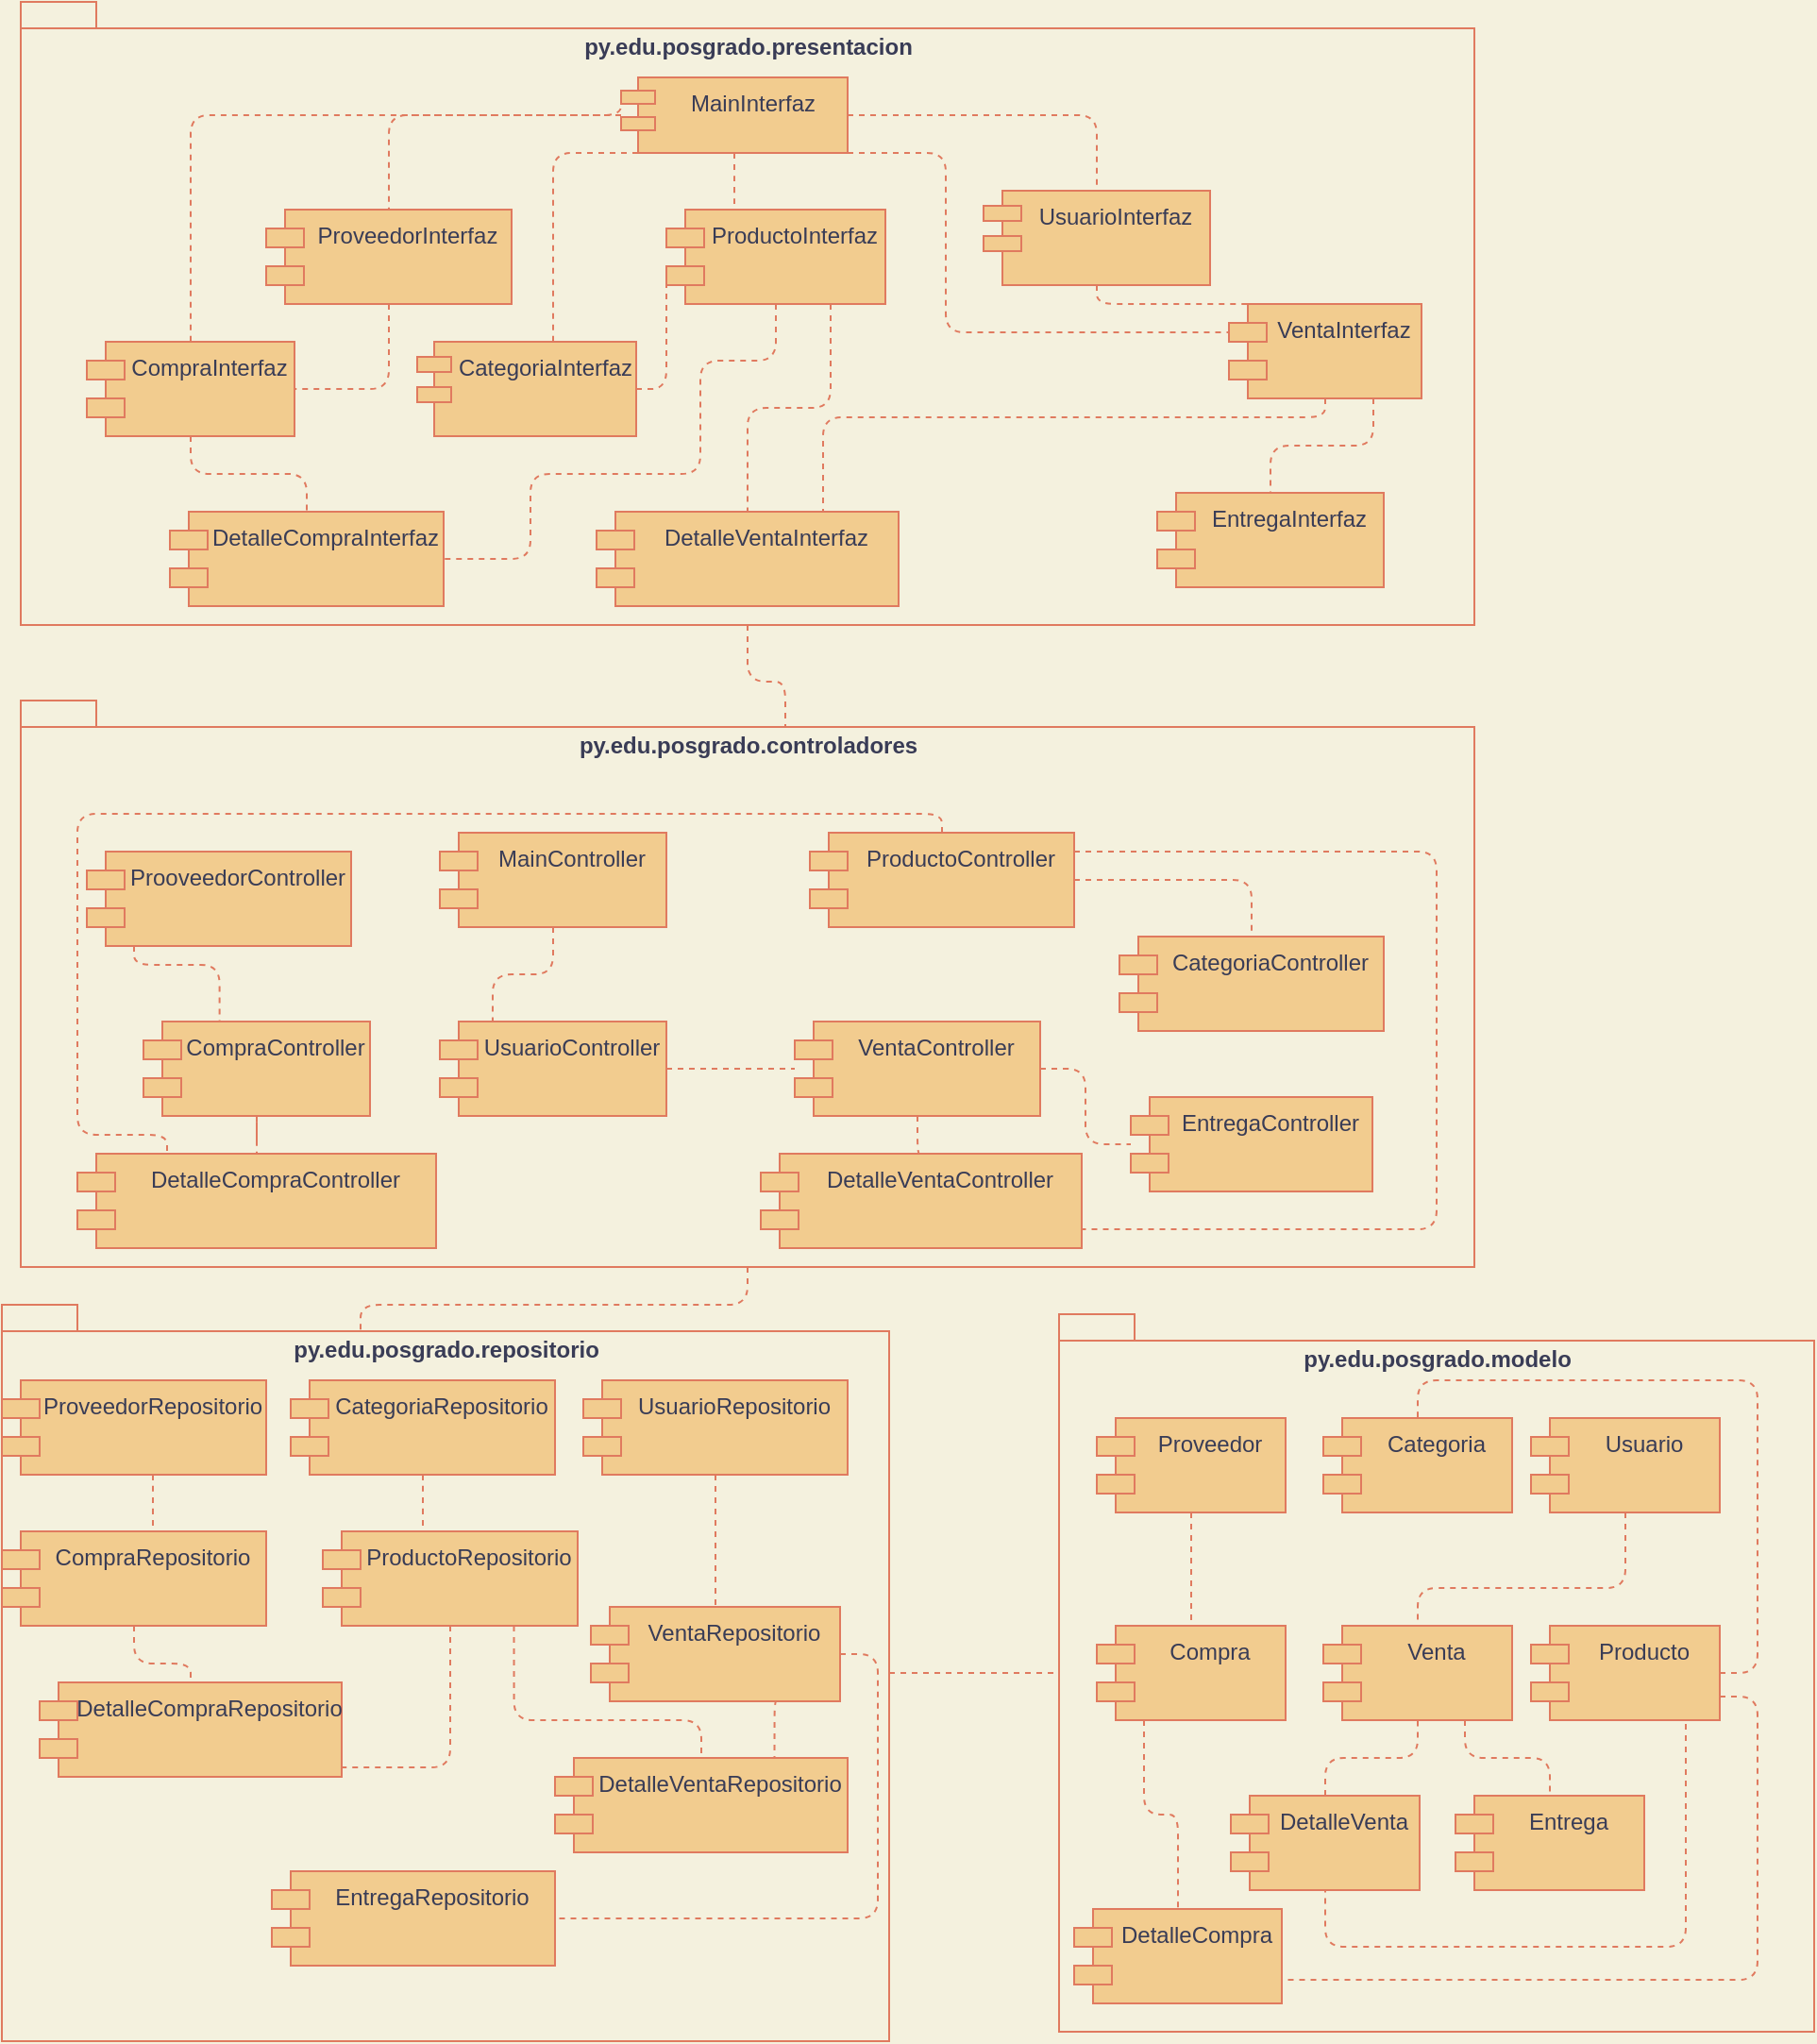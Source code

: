 <mxfile version="13.6.5">
    <diagram id="UmQT_IZwJmdbx8MwV7YX" name="Page-1">
        <mxGraphModel dx="1647" dy="2806" grid="1" gridSize="10" guides="1" tooltips="1" connect="1" arrows="1" fold="1" page="1" pageScale="1" pageWidth="827" pageHeight="1169" background="#F4F1DE" math="0" shadow="0">
            <root>
                <mxCell id="0"/>
                <mxCell id="1" parent="0"/>
                <mxCell id="45" value="" style="edgeStyle=orthogonalEdgeStyle;curved=0;rounded=1;sketch=0;orthogonalLoop=1;jettySize=auto;html=1;dashed=1;endArrow=none;endFill=0;entryX=0;entryY=0;entryDx=405;entryDy=14;entryPerimeter=0;strokeColor=#E07A5F;fontColor=#393C56;labelBackgroundColor=#F4F1DE;" parent="1" source="3" target="25" edge="1">
                    <mxGeometry relative="1" as="geometry">
                        <Array as="points">
                            <mxPoint x="-405" y="-1960"/>
                            <mxPoint x="-385" y="-1960"/>
                        </Array>
                    </mxGeometry>
                </mxCell>
                <mxCell id="3" value="py.edu.posgrado.presentacion" style="shape=folder;fontStyle=1;spacingTop=10;tabWidth=40;tabHeight=14;tabPosition=left;html=1;rounded=0;sketch=0;align=center;verticalAlign=top;strokeColor=#E07A5F;fontColor=#393C56;fillColor=none;" parent="1" vertex="1">
                    <mxGeometry x="-790" y="-2320" width="770" height="330" as="geometry"/>
                </mxCell>
                <mxCell id="33" value="" style="edgeStyle=orthogonalEdgeStyle;curved=0;rounded=1;sketch=0;orthogonalLoop=1;jettySize=auto;html=1;dashed=1;endArrow=none;endFill=0;entryX=0;entryY=0;entryDx=0;entryDy=15;strokeColor=#E07A5F;fontColor=#393C56;labelBackgroundColor=#F4F1DE;entryPerimeter=0;" parent="1" source="5" target="14" edge="1">
                    <mxGeometry relative="1" as="geometry">
                        <Array as="points">
                            <mxPoint x="-300" y="-2240"/>
                            <mxPoint x="-300" y="-2145"/>
                        </Array>
                    </mxGeometry>
                </mxCell>
                <mxCell id="34" value="" style="edgeStyle=orthogonalEdgeStyle;curved=0;rounded=1;sketch=0;orthogonalLoop=1;jettySize=auto;html=1;dashed=1;endArrow=none;endFill=0;strokeColor=#E07A5F;fontColor=#393C56;labelBackgroundColor=#F4F1DE;" parent="1" source="5" edge="1">
                    <mxGeometry relative="1" as="geometry">
                        <mxPoint x="-412" y="-2210" as="targetPoint"/>
                    </mxGeometry>
                </mxCell>
                <mxCell id="35" style="edgeStyle=orthogonalEdgeStyle;curved=0;rounded=1;sketch=0;orthogonalLoop=1;jettySize=auto;html=1;dashed=1;endArrow=none;endFill=0;strokeColor=#E07A5F;fontColor=#393C56;labelBackgroundColor=#F4F1DE;" parent="1" source="5" target="9" edge="1">
                    <mxGeometry relative="1" as="geometry"/>
                </mxCell>
                <mxCell id="36" style="edgeStyle=orthogonalEdgeStyle;curved=0;rounded=1;sketch=0;orthogonalLoop=1;jettySize=auto;html=1;dashed=1;endArrow=none;endFill=0;exitX=0;exitY=1;exitDx=9;exitDy=0;exitPerimeter=0;strokeColor=#E07A5F;fontColor=#393C56;labelBackgroundColor=#F4F1DE;" parent="1" source="5" target="11" edge="1">
                    <mxGeometry relative="1" as="geometry">
                        <Array as="points">
                            <mxPoint x="-508" y="-2240"/>
                        </Array>
                    </mxGeometry>
                </mxCell>
                <mxCell id="37" style="edgeStyle=orthogonalEdgeStyle;curved=0;rounded=1;sketch=0;orthogonalLoop=1;jettySize=auto;html=1;dashed=1;endArrow=none;endFill=0;strokeColor=#E07A5F;fontColor=#393C56;labelBackgroundColor=#F4F1DE;" parent="1" source="5" target="8" edge="1">
                    <mxGeometry relative="1" as="geometry"/>
                </mxCell>
                <mxCell id="39" style="edgeStyle=orthogonalEdgeStyle;curved=0;rounded=1;sketch=0;orthogonalLoop=1;jettySize=auto;html=1;dashed=1;endArrow=none;endFill=0;exitX=0;exitY=0;exitDx=0;exitDy=10.5;exitPerimeter=0;strokeColor=#E07A5F;fontColor=#393C56;labelBackgroundColor=#F4F1DE;" parent="1" source="5" target="12" edge="1">
                    <mxGeometry relative="1" as="geometry">
                        <Array as="points">
                            <mxPoint x="-472" y="-2260"/>
                            <mxPoint x="-700" y="-2260"/>
                        </Array>
                    </mxGeometry>
                </mxCell>
                <mxCell id="5" value="MainInterfaz" style="shape=module;align=left;spacingLeft=20;align=center;verticalAlign=top;rounded=0;sketch=0;jettyWidth=18;jettyHeight=7;fillColor=#F2CC8F;strokeColor=#E07A5F;fontColor=#393C56;" parent="1" vertex="1">
                    <mxGeometry x="-472" y="-2280" width="120" height="40" as="geometry"/>
                </mxCell>
                <mxCell id="117" style="edgeStyle=orthogonalEdgeStyle;curved=0;rounded=1;sketch=0;orthogonalLoop=1;jettySize=auto;html=1;exitX=0.5;exitY=1;exitDx=0;exitDy=0;entryX=0;entryY=0;entryDx=10;entryDy=0;dashed=1;endArrow=none;endFill=0;strokeColor=#E07A5F;fillColor=#F2CC8F;fontColor=#393C56;entryPerimeter=0;" parent="1" source="8" target="14" edge="1">
                    <mxGeometry relative="1" as="geometry">
                        <Array as="points">
                            <mxPoint x="-200" y="-2160"/>
                            <mxPoint x="-200" y="-2160"/>
                        </Array>
                    </mxGeometry>
                </mxCell>
                <mxCell id="8" value="UsuarioInterfaz" style="shape=module;align=left;spacingLeft=20;align=center;verticalAlign=top;rounded=0;sketch=0;jettyWidth=20;jettyHeight=8;fillColor=#F2CC8F;strokeColor=#E07A5F;fontColor=#393C56;" parent="1" vertex="1">
                    <mxGeometry x="-280" y="-2220" width="120" height="50" as="geometry"/>
                </mxCell>
                <mxCell id="114" style="edgeStyle=orthogonalEdgeStyle;curved=0;rounded=1;sketch=0;orthogonalLoop=1;jettySize=auto;html=1;entryX=1;entryY=0.5;entryDx=0;entryDy=0;strokeColor=#E07A5F;fillColor=#F2CC8F;fontColor=#393C56;dashed=1;endArrow=none;endFill=0;" parent="1" source="9" target="12" edge="1">
                    <mxGeometry relative="1" as="geometry"/>
                </mxCell>
                <mxCell id="9" value="ProveedorInterfaz" style="shape=module;align=left;spacingLeft=20;align=center;verticalAlign=top;rounded=0;sketch=0;fillColor=#F2CC8F;strokeColor=#E07A5F;fontColor=#393C56;" parent="1" vertex="1">
                    <mxGeometry x="-660" y="-2210" width="130" height="50" as="geometry"/>
                </mxCell>
                <mxCell id="44" style="edgeStyle=orthogonalEdgeStyle;curved=0;rounded=1;sketch=0;orthogonalLoop=1;jettySize=auto;html=1;entryX=0.5;entryY=0;entryDx=0;entryDy=0;dashed=1;endArrow=none;endFill=0;exitX=0.75;exitY=1;exitDx=0;exitDy=0;strokeColor=#E07A5F;fontColor=#393C56;labelBackgroundColor=#F4F1DE;" parent="1" source="10" target="15" edge="1">
                    <mxGeometry relative="1" as="geometry"/>
                </mxCell>
                <mxCell id="115" style="edgeStyle=orthogonalEdgeStyle;curved=0;rounded=1;sketch=0;orthogonalLoop=1;jettySize=auto;html=1;entryX=1;entryY=0.5;entryDx=0;entryDy=0;dashed=1;endArrow=none;endFill=0;strokeColor=#E07A5F;fillColor=#F2CC8F;fontColor=#393C56;exitX=0.5;exitY=1;exitDx=0;exitDy=0;" parent="1" source="10" target="13" edge="1">
                    <mxGeometry relative="1" as="geometry">
                        <Array as="points">
                            <mxPoint x="-390" y="-2130"/>
                            <mxPoint x="-430" y="-2130"/>
                            <mxPoint x="-430" y="-2070"/>
                            <mxPoint x="-520" y="-2070"/>
                            <mxPoint x="-520" y="-2025"/>
                        </Array>
                    </mxGeometry>
                </mxCell>
                <mxCell id="10" value="ProductoInterfaz" style="shape=module;align=left;spacingLeft=20;align=center;verticalAlign=top;rounded=0;sketch=0;fillColor=#F2CC8F;strokeColor=#E07A5F;fontColor=#393C56;" parent="1" vertex="1">
                    <mxGeometry x="-448" y="-2210" width="116" height="50" as="geometry"/>
                </mxCell>
                <mxCell id="38" style="edgeStyle=orthogonalEdgeStyle;curved=0;rounded=1;sketch=0;orthogonalLoop=1;jettySize=auto;html=1;entryX=0;entryY=0;entryDx=0;entryDy=35;entryPerimeter=0;dashed=1;endArrow=none;endFill=0;exitX=1;exitY=0.5;exitDx=0;exitDy=0;strokeColor=#E07A5F;fontColor=#393C56;labelBackgroundColor=#F4F1DE;" parent="1" source="11" target="10" edge="1">
                    <mxGeometry relative="1" as="geometry">
                        <Array as="points">
                            <mxPoint x="-448" y="-2115"/>
                        </Array>
                    </mxGeometry>
                </mxCell>
                <mxCell id="11" value="CategoriaInterfaz" style="shape=module;align=left;spacingLeft=20;align=center;verticalAlign=top;rounded=0;sketch=0;jettyWidth=18;jettyHeight=8;fillColor=#F2CC8F;strokeColor=#E07A5F;fontColor=#393C56;" parent="1" vertex="1">
                    <mxGeometry x="-580" y="-2140" width="116" height="50" as="geometry"/>
                </mxCell>
                <mxCell id="43" style="edgeStyle=orthogonalEdgeStyle;curved=0;rounded=1;sketch=0;orthogonalLoop=1;jettySize=auto;html=1;exitX=0.5;exitY=1;exitDx=0;exitDy=0;dashed=1;endArrow=none;endFill=0;strokeColor=#E07A5F;fontColor=#393C56;labelBackgroundColor=#F4F1DE;" parent="1" source="12" target="13" edge="1">
                    <mxGeometry relative="1" as="geometry"/>
                </mxCell>
                <mxCell id="12" value="CompraInterfaz" style="shape=module;align=left;spacingLeft=20;align=center;verticalAlign=top;rounded=0;sketch=0;fillColor=#F2CC8F;strokeColor=#E07A5F;fontColor=#393C56;" parent="1" vertex="1">
                    <mxGeometry x="-755" y="-2140" width="110" height="50" as="geometry"/>
                </mxCell>
                <mxCell id="13" value="DetalleCompraInterfaz" style="shape=module;align=left;spacingLeft=20;align=center;verticalAlign=top;rounded=0;sketch=0;fillColor=#F2CC8F;strokeColor=#E07A5F;fontColor=#393C56;" parent="1" vertex="1">
                    <mxGeometry x="-711" y="-2050" width="145" height="50" as="geometry"/>
                </mxCell>
                <mxCell id="40" style="edgeStyle=orthogonalEdgeStyle;curved=0;rounded=1;sketch=0;orthogonalLoop=1;jettySize=auto;html=1;dashed=1;endArrow=none;endFill=0;strokeColor=#E07A5F;fontColor=#393C56;labelBackgroundColor=#F4F1DE;entryX=0.75;entryY=0;entryDx=0;entryDy=0;" parent="1" source="14" target="15" edge="1">
                    <mxGeometry relative="1" as="geometry">
                        <Array as="points">
                            <mxPoint x="-99" y="-2100"/>
                            <mxPoint x="-365" y="-2100"/>
                        </Array>
                    </mxGeometry>
                </mxCell>
                <mxCell id="42" style="edgeStyle=orthogonalEdgeStyle;curved=0;rounded=1;sketch=0;orthogonalLoop=1;jettySize=auto;html=1;dashed=1;endArrow=none;endFill=0;strokeColor=#E07A5F;fontColor=#393C56;labelBackgroundColor=#F4F1DE;exitX=0.75;exitY=1;exitDx=0;exitDy=0;" parent="1" source="14" target="16" edge="1">
                    <mxGeometry relative="1" as="geometry"/>
                </mxCell>
                <mxCell id="14" value="VentaInterfaz" style="shape=module;align=left;spacingLeft=20;align=center;verticalAlign=top;rounded=0;sketch=0;fillColor=#F2CC8F;strokeColor=#E07A5F;fontColor=#393C56;" parent="1" vertex="1">
                    <mxGeometry x="-150" y="-2160" width="102" height="50" as="geometry"/>
                </mxCell>
                <mxCell id="15" value="DetalleVentaInterfaz" style="shape=module;align=left;spacingLeft=20;align=center;verticalAlign=top;rounded=0;sketch=0;fillColor=#F2CC8F;strokeColor=#E07A5F;fontColor=#393C56;" parent="1" vertex="1">
                    <mxGeometry x="-485" y="-2050" width="160" height="50" as="geometry"/>
                </mxCell>
                <mxCell id="16" value="EntregaInterfaz" style="shape=module;align=left;spacingLeft=20;align=center;verticalAlign=top;rounded=0;sketch=0;fillColor=#F2CC8F;strokeColor=#E07A5F;fontColor=#393C56;" parent="1" vertex="1">
                    <mxGeometry x="-188" y="-2060" width="120" height="50" as="geometry"/>
                </mxCell>
                <mxCell id="76" style="edgeStyle=orthogonalEdgeStyle;curved=0;rounded=1;sketch=0;orthogonalLoop=1;jettySize=auto;html=1;dashed=1;endArrow=none;endFill=0;entryX=0;entryY=0;entryDx=190;entryDy=14;entryPerimeter=0;strokeColor=#E07A5F;fontColor=#393C56;labelBackgroundColor=#F4F1DE;" parent="1" source="25" target="74" edge="1">
                    <mxGeometry relative="1" as="geometry"/>
                </mxCell>
                <mxCell id="25" value="py.edu.posgrado.controladores" style="shape=folder;fontStyle=1;spacingTop=10;tabWidth=40;tabHeight=14;tabPosition=left;html=1;rounded=0;sketch=0;align=center;verticalAlign=top;strokeColor=#E07A5F;fontColor=#393C56;fillColor=none;" parent="1" vertex="1">
                    <mxGeometry x="-790" y="-1950" width="770" height="300" as="geometry"/>
                </mxCell>
                <mxCell id="71" style="edgeStyle=orthogonalEdgeStyle;curved=0;rounded=1;sketch=0;orthogonalLoop=1;jettySize=auto;html=1;entryX=0.233;entryY=0.6;entryDx=0;entryDy=0;entryPerimeter=0;dashed=1;endArrow=none;endFill=0;exitX=0.5;exitY=1;exitDx=0;exitDy=0;strokeColor=#E07A5F;fontColor=#393C56;labelBackgroundColor=#F4F1DE;" parent="1" source="46" target="47" edge="1">
                    <mxGeometry relative="1" as="geometry"/>
                </mxCell>
                <mxCell id="46" value="MainController" style="shape=module;align=left;spacingLeft=20;align=center;verticalAlign=top;rounded=0;sketch=0;fillColor=#F2CC8F;strokeColor=#E07A5F;fontColor=#393C56;" parent="1" vertex="1">
                    <mxGeometry x="-568" y="-1880" width="120" height="50" as="geometry"/>
                </mxCell>
                <mxCell id="70" style="edgeStyle=orthogonalEdgeStyle;curved=0;rounded=1;sketch=0;orthogonalLoop=1;jettySize=auto;html=1;dashed=1;endArrow=none;endFill=0;strokeColor=#E07A5F;fontColor=#393C56;labelBackgroundColor=#F4F1DE;" parent="1" source="47" target="55" edge="1">
                    <mxGeometry relative="1" as="geometry"/>
                </mxCell>
                <mxCell id="47" value="UsuarioController" style="shape=module;align=left;spacingLeft=20;align=center;verticalAlign=top;rounded=0;sketch=0;fillColor=#F2CC8F;strokeColor=#E07A5F;fontColor=#393C56;" parent="1" vertex="1">
                    <mxGeometry x="-568" y="-1780" width="120" height="50" as="geometry"/>
                </mxCell>
                <mxCell id="58" style="edgeStyle=orthogonalEdgeStyle;curved=0;rounded=1;sketch=0;orthogonalLoop=1;jettySize=auto;html=1;dashed=1;endArrow=none;endFill=0;entryX=0.336;entryY=0.034;entryDx=0;entryDy=0;entryPerimeter=0;strokeColor=#E07A5F;fontColor=#393C56;labelBackgroundColor=#F4F1DE;" parent="1" source="48" target="54" edge="1">
                    <mxGeometry relative="1" as="geometry">
                        <Array as="points">
                            <mxPoint x="-730" y="-1810"/>
                            <mxPoint x="-685" y="-1810"/>
                        </Array>
                    </mxGeometry>
                </mxCell>
                <mxCell id="48" value="ProoveedorController" style="shape=module;align=left;spacingLeft=20;align=center;verticalAlign=top;rounded=0;sketch=0;fillColor=#F2CC8F;strokeColor=#E07A5F;fontColor=#393C56;" parent="1" vertex="1">
                    <mxGeometry x="-755" y="-1870" width="140" height="50" as="geometry"/>
                </mxCell>
                <mxCell id="68" style="edgeStyle=orthogonalEdgeStyle;curved=0;rounded=1;sketch=0;orthogonalLoop=1;jettySize=auto;html=1;dashed=1;endArrow=none;endFill=0;strokeColor=#E07A5F;fontColor=#393C56;labelBackgroundColor=#F4F1DE;" parent="1" source="50" target="52" edge="1">
                    <mxGeometry relative="1" as="geometry"/>
                </mxCell>
                <mxCell id="72" style="edgeStyle=orthogonalEdgeStyle;curved=0;rounded=1;sketch=0;orthogonalLoop=1;jettySize=auto;html=1;entryX=0.25;entryY=0;entryDx=0;entryDy=0;dashed=1;endArrow=none;endFill=0;strokeColor=#E07A5F;fontColor=#393C56;labelBackgroundColor=#F4F1DE;exitX=0.5;exitY=0;exitDx=0;exitDy=0;" parent="1" source="50" target="56" edge="1">
                    <mxGeometry relative="1" as="geometry">
                        <Array as="points">
                            <mxPoint x="-302" y="-1890"/>
                            <mxPoint x="-760" y="-1890"/>
                            <mxPoint x="-760" y="-1720"/>
                            <mxPoint x="-712" y="-1720"/>
                        </Array>
                    </mxGeometry>
                </mxCell>
                <mxCell id="73" style="edgeStyle=orthogonalEdgeStyle;curved=0;rounded=1;sketch=0;orthogonalLoop=1;jettySize=auto;html=1;dashed=1;endArrow=none;endFill=0;strokeColor=#E07A5F;fontColor=#393C56;labelBackgroundColor=#F4F1DE;" parent="1" source="50" target="57" edge="1">
                    <mxGeometry relative="1" as="geometry">
                        <Array as="points">
                            <mxPoint x="-40" y="-1870"/>
                            <mxPoint x="-40" y="-1670"/>
                        </Array>
                    </mxGeometry>
                </mxCell>
                <mxCell id="50" value="ProductoController" style="shape=module;align=left;spacingLeft=20;align=center;verticalAlign=top;rounded=0;sketch=0;fillColor=#F2CC8F;strokeColor=#E07A5F;fontColor=#393C56;" parent="1" vertex="1">
                    <mxGeometry x="-372" y="-1880" width="140" height="50" as="geometry"/>
                </mxCell>
                <mxCell id="52" value="CategoriaController" style="shape=module;align=left;spacingLeft=20;align=center;verticalAlign=top;rounded=0;sketch=0;fillColor=#F2CC8F;strokeColor=#E07A5F;fontColor=#393C56;" parent="1" vertex="1">
                    <mxGeometry x="-208" y="-1825" width="140" height="50" as="geometry"/>
                </mxCell>
                <mxCell id="53" value="EntregaController" style="shape=module;align=left;spacingLeft=20;align=center;verticalAlign=top;rounded=0;sketch=0;fillColor=#F2CC8F;strokeColor=#E07A5F;fontColor=#393C56;" parent="1" vertex="1">
                    <mxGeometry x="-202" y="-1740" width="128" height="50" as="geometry"/>
                </mxCell>
                <mxCell id="62" style="edgeStyle=orthogonalEdgeStyle;curved=0;rounded=1;sketch=0;orthogonalLoop=1;jettySize=auto;html=1;dashed=1;endArrow=none;endFill=0;strokeColor=#E07A5F;fontColor=#393C56;labelBackgroundColor=#F4F1DE;" parent="1" source="54" target="56" edge="1">
                    <mxGeometry relative="1" as="geometry"/>
                </mxCell>
                <mxCell id="54" value="CompraController" style="shape=module;align=left;spacingLeft=20;align=center;verticalAlign=top;rounded=0;sketch=0;fillColor=#F2CC8F;strokeColor=#E07A5F;fontColor=#393C56;" parent="1" vertex="1">
                    <mxGeometry x="-725" y="-1780" width="120" height="50" as="geometry"/>
                </mxCell>
                <mxCell id="61" style="edgeStyle=orthogonalEdgeStyle;curved=0;rounded=1;sketch=0;orthogonalLoop=1;jettySize=auto;html=1;dashed=1;endArrow=none;endFill=0;strokeColor=#E07A5F;fontColor=#393C56;labelBackgroundColor=#F4F1DE;" parent="1" source="55" target="57" edge="1">
                    <mxGeometry relative="1" as="geometry"/>
                </mxCell>
                <mxCell id="69" style="edgeStyle=orthogonalEdgeStyle;curved=0;rounded=1;sketch=0;orthogonalLoop=1;jettySize=auto;html=1;dashed=1;endArrow=none;endFill=0;strokeColor=#E07A5F;fontColor=#393C56;labelBackgroundColor=#F4F1DE;" parent="1" source="55" target="53" edge="1">
                    <mxGeometry relative="1" as="geometry"/>
                </mxCell>
                <mxCell id="55" value="VentaController" style="shape=module;align=left;spacingLeft=20;align=center;verticalAlign=top;rounded=0;sketch=0;fillColor=#F2CC8F;strokeColor=#E07A5F;fontColor=#393C56;" parent="1" vertex="1">
                    <mxGeometry x="-380" y="-1780" width="130" height="50" as="geometry"/>
                </mxCell>
                <mxCell id="56" value="DetalleCompraController" style="shape=module;align=left;spacingLeft=20;align=center;verticalAlign=top;rounded=0;sketch=0;fillColor=#F2CC8F;strokeColor=#E07A5F;fontColor=#393C56;" parent="1" vertex="1">
                    <mxGeometry x="-760" y="-1710" width="190" height="50" as="geometry"/>
                </mxCell>
                <mxCell id="57" value="DetalleVentaController" style="shape=module;align=left;spacingLeft=20;align=center;verticalAlign=top;rounded=0;sketch=0;fillColor=#F2CC8F;strokeColor=#E07A5F;fontColor=#393C56;" parent="1" vertex="1">
                    <mxGeometry x="-398" y="-1710" width="170" height="50" as="geometry"/>
                </mxCell>
                <mxCell id="77" style="edgeStyle=orthogonalEdgeStyle;curved=0;rounded=1;sketch=0;orthogonalLoop=1;jettySize=auto;html=1;dashed=1;endArrow=none;endFill=0;strokeColor=#E07A5F;fontColor=#393C56;labelBackgroundColor=#F4F1DE;" parent="1" source="74" target="75" edge="1">
                    <mxGeometry relative="1" as="geometry"/>
                </mxCell>
                <mxCell id="74" value="py.edu.posgrado.repositorio" style="shape=folder;fontStyle=1;spacingTop=10;tabWidth=40;tabHeight=14;tabPosition=left;html=1;rounded=0;sketch=0;align=center;verticalAlign=top;strokeColor=#E07A5F;fontColor=#393C56;fillColor=none;" parent="1" vertex="1">
                    <mxGeometry x="-800" y="-1630" width="470" height="390" as="geometry"/>
                </mxCell>
                <mxCell id="75" value="py.edu.posgrado.modelo" style="shape=folder;fontStyle=1;spacingTop=10;tabWidth=40;tabHeight=14;tabPosition=left;html=1;rounded=0;sketch=0;align=center;verticalAlign=top;strokeColor=#E07A5F;fontColor=#393C56;fillColor=none;" parent="1" vertex="1">
                    <mxGeometry x="-240" y="-1625" width="400" height="380" as="geometry"/>
                </mxCell>
                <mxCell id="102" style="edgeStyle=orthogonalEdgeStyle;curved=0;rounded=1;sketch=0;orthogonalLoop=1;jettySize=auto;html=1;dashed=1;endArrow=none;endFill=0;strokeColor=#E07A5F;fillColor=#F2CC8F;fontColor=#393C56;labelBackgroundColor=#F4F1DE;" parent="1" source="78" target="83" edge="1">
                    <mxGeometry relative="1" as="geometry"/>
                </mxCell>
                <mxCell id="78" value="UsuarioRepositorio" style="shape=module;align=left;spacingLeft=20;align=center;verticalAlign=top;rounded=0;sketch=0;fillColor=#F2CC8F;strokeColor=#E07A5F;fontColor=#393C56;" parent="1" vertex="1">
                    <mxGeometry x="-492" y="-1590" width="140" height="50" as="geometry"/>
                </mxCell>
                <mxCell id="97" style="edgeStyle=orthogonalEdgeStyle;curved=0;rounded=1;sketch=0;orthogonalLoop=1;jettySize=auto;html=1;dashed=1;endArrow=none;endFill=0;strokeColor=#E07A5F;fillColor=#F2CC8F;fontColor=#393C56;labelBackgroundColor=#F4F1DE;" parent="1" source="79" target="82" edge="1">
                    <mxGeometry relative="1" as="geometry">
                        <Array as="points">
                            <mxPoint x="-720" y="-1530"/>
                            <mxPoint x="-720" y="-1530"/>
                        </Array>
                    </mxGeometry>
                </mxCell>
                <mxCell id="79" value="ProveedorRepositorio" style="shape=module;align=left;spacingLeft=20;align=center;verticalAlign=top;rounded=0;sketch=0;fillColor=#F2CC8F;strokeColor=#E07A5F;fontColor=#393C56;" parent="1" vertex="1">
                    <mxGeometry x="-800" y="-1590" width="140" height="50" as="geometry"/>
                </mxCell>
                <mxCell id="98" style="edgeStyle=orthogonalEdgeStyle;curved=0;rounded=1;sketch=0;orthogonalLoop=1;jettySize=auto;html=1;dashed=1;endArrow=none;endFill=0;strokeColor=#E07A5F;fillColor=#F2CC8F;fontColor=#393C56;labelBackgroundColor=#F4F1DE;" parent="1" source="80" target="94" edge="1">
                    <mxGeometry relative="1" as="geometry">
                        <Array as="points">
                            <mxPoint x="-562" y="-1385"/>
                        </Array>
                    </mxGeometry>
                </mxCell>
                <mxCell id="99" style="edgeStyle=orthogonalEdgeStyle;curved=0;rounded=1;sketch=0;orthogonalLoop=1;jettySize=auto;html=1;dashed=1;endArrow=none;endFill=0;strokeColor=#E07A5F;fillColor=#F2CC8F;fontColor=#393C56;exitX=0.75;exitY=1;exitDx=0;exitDy=0;entryX=0.5;entryY=0;entryDx=0;entryDy=0;labelBackgroundColor=#F4F1DE;" parent="1" source="80" target="95" edge="1">
                    <mxGeometry relative="1" as="geometry">
                        <Array as="points">
                            <mxPoint x="-529" y="-1410"/>
                        </Array>
                    </mxGeometry>
                </mxCell>
                <mxCell id="80" value="ProductoRepositorio" style="shape=module;align=left;spacingLeft=20;align=center;verticalAlign=top;rounded=0;sketch=0;fillColor=#F2CC8F;strokeColor=#E07A5F;fontColor=#393C56;" parent="1" vertex="1">
                    <mxGeometry x="-630" y="-1510" width="135" height="50" as="geometry"/>
                </mxCell>
                <mxCell id="96" style="edgeStyle=orthogonalEdgeStyle;curved=0;rounded=1;sketch=0;orthogonalLoop=1;jettySize=auto;html=1;strokeColor=#E07A5F;fillColor=#F2CC8F;fontColor=#393C56;endArrow=none;endFill=0;dashed=1;labelBackgroundColor=#F4F1DE;" parent="1" source="81" target="80" edge="1">
                    <mxGeometry relative="1" as="geometry">
                        <Array as="points">
                            <mxPoint x="-577" y="-1530"/>
                            <mxPoint x="-577" y="-1530"/>
                        </Array>
                    </mxGeometry>
                </mxCell>
                <mxCell id="81" value="CategoriaRepositorio" style="shape=module;align=left;spacingLeft=20;align=center;verticalAlign=top;rounded=0;sketch=0;fillColor=#F2CC8F;strokeColor=#E07A5F;fontColor=#393C56;" parent="1" vertex="1">
                    <mxGeometry x="-647" y="-1590" width="140" height="50" as="geometry"/>
                </mxCell>
                <mxCell id="118" style="edgeStyle=orthogonalEdgeStyle;curved=0;rounded=1;sketch=0;orthogonalLoop=1;jettySize=auto;html=1;dashed=1;endArrow=none;endFill=0;strokeColor=#E07A5F;fillColor=#F2CC8F;fontColor=#393C56;" parent="1" source="82" target="94" edge="1">
                    <mxGeometry relative="1" as="geometry"/>
                </mxCell>
                <mxCell id="82" value="CompraRepositorio" style="shape=module;align=left;spacingLeft=20;align=center;verticalAlign=top;rounded=0;sketch=0;fillColor=#F2CC8F;strokeColor=#E07A5F;fontColor=#393C56;" parent="1" vertex="1">
                    <mxGeometry x="-800" y="-1510" width="140" height="50" as="geometry"/>
                </mxCell>
                <mxCell id="100" style="edgeStyle=orthogonalEdgeStyle;curved=0;rounded=1;sketch=0;orthogonalLoop=1;jettySize=auto;html=1;dashed=1;endArrow=none;endFill=0;strokeColor=#E07A5F;fillColor=#F2CC8F;fontColor=#393C56;entryX=0.75;entryY=0;entryDx=0;entryDy=0;exitX=0.75;exitY=1;exitDx=0;exitDy=0;labelBackgroundColor=#F4F1DE;" parent="1" source="83" target="95" edge="1">
                    <mxGeometry relative="1" as="geometry"/>
                </mxCell>
                <mxCell id="101" style="edgeStyle=orthogonalEdgeStyle;curved=0;rounded=1;sketch=0;orthogonalLoop=1;jettySize=auto;html=1;entryX=1;entryY=0.5;entryDx=0;entryDy=0;dashed=1;endArrow=none;endFill=0;strokeColor=#E07A5F;fillColor=#F2CC8F;fontColor=#393C56;exitX=1;exitY=0.5;exitDx=0;exitDy=0;labelBackgroundColor=#F4F1DE;" parent="1" source="83" target="85" edge="1">
                    <mxGeometry relative="1" as="geometry"/>
                </mxCell>
                <mxCell id="83" value="VentaRepositorio" style="shape=module;align=left;spacingLeft=20;align=center;verticalAlign=top;rounded=0;sketch=0;fillColor=#F2CC8F;strokeColor=#E07A5F;fontColor=#393C56;" parent="1" vertex="1">
                    <mxGeometry x="-488" y="-1470" width="132" height="50" as="geometry"/>
                </mxCell>
                <mxCell id="85" value="EntregaRepositorio" style="shape=module;align=left;spacingLeft=20;align=center;verticalAlign=top;rounded=0;sketch=0;fillColor=#F2CC8F;strokeColor=#E07A5F;fontColor=#393C56;" parent="1" vertex="1">
                    <mxGeometry x="-657" y="-1330" width="150" height="50" as="geometry"/>
                </mxCell>
                <mxCell id="104" value="" style="edgeStyle=orthogonalEdgeStyle;curved=0;rounded=1;sketch=0;orthogonalLoop=1;jettySize=auto;html=1;dashed=1;endArrow=none;endFill=0;strokeColor=#E07A5F;fillColor=#F2CC8F;fontColor=#393C56;labelBackgroundColor=#F4F1DE;" parent="1" source="86" target="89" edge="1">
                    <mxGeometry relative="1" as="geometry"/>
                </mxCell>
                <mxCell id="86" value="Proveedor" style="shape=module;align=left;spacingLeft=20;align=center;verticalAlign=top;rounded=0;sketch=0;fillColor=#F2CC8F;strokeColor=#E07A5F;fontColor=#393C56;" parent="1" vertex="1">
                    <mxGeometry x="-220" y="-1570" width="100" height="50" as="geometry"/>
                </mxCell>
                <mxCell id="87" value="Categoria" style="shape=module;align=left;spacingLeft=20;align=center;verticalAlign=top;rounded=0;sketch=0;strokeColor=#E07A5F;fillColor=#F2CC8F;fontColor=#393C56;" parent="1" vertex="1">
                    <mxGeometry x="-100" y="-1570" width="100" height="50" as="geometry"/>
                </mxCell>
                <mxCell id="106" style="edgeStyle=orthogonalEdgeStyle;curved=0;rounded=1;sketch=0;orthogonalLoop=1;jettySize=auto;html=1;entryX=0.5;entryY=0;entryDx=0;entryDy=0;dashed=1;endArrow=none;endFill=0;strokeColor=#E07A5F;fillColor=#F2CC8F;fontColor=#393C56;labelBackgroundColor=#F4F1DE;" parent="1" source="88" target="90" edge="1">
                    <mxGeometry relative="1" as="geometry">
                        <Array as="points">
                            <mxPoint x="60" y="-1480"/>
                            <mxPoint x="-50" y="-1480"/>
                        </Array>
                    </mxGeometry>
                </mxCell>
                <mxCell id="88" value="Usuario" style="shape=module;align=left;spacingLeft=20;align=center;verticalAlign=top;rounded=0;sketch=0;strokeColor=#E07A5F;fillColor=#F2CC8F;fontColor=#393C56;" parent="1" vertex="1">
                    <mxGeometry x="10" y="-1570" width="100" height="50" as="geometry"/>
                </mxCell>
                <mxCell id="110" style="edgeStyle=orthogonalEdgeStyle;curved=0;rounded=1;sketch=0;orthogonalLoop=1;jettySize=auto;html=1;exitX=0.25;exitY=1;exitDx=0;exitDy=0;dashed=1;endArrow=none;endFill=0;strokeColor=#E07A5F;fillColor=#F2CC8F;fontColor=#393C56;labelBackgroundColor=#F4F1DE;" parent="1" source="89" target="92" edge="1">
                    <mxGeometry relative="1" as="geometry"/>
                </mxCell>
                <mxCell id="89" value="Compra" style="shape=module;align=left;spacingLeft=20;align=center;verticalAlign=top;rounded=0;sketch=0;strokeColor=#E07A5F;fillColor=#F2CC8F;fontColor=#393C56;" parent="1" vertex="1">
                    <mxGeometry x="-220" y="-1460" width="100" height="50" as="geometry"/>
                </mxCell>
                <mxCell id="120" style="edgeStyle=orthogonalEdgeStyle;curved=0;rounded=1;sketch=0;orthogonalLoop=1;jettySize=auto;html=1;exitX=0.75;exitY=1;exitDx=0;exitDy=0;entryX=0.5;entryY=0;entryDx=0;entryDy=0;dashed=1;endArrow=none;endFill=0;strokeColor=#E07A5F;fillColor=#F2CC8F;fontColor=#393C56;" parent="1" source="90" target="103" edge="1">
                    <mxGeometry relative="1" as="geometry">
                        <Array as="points">
                            <mxPoint x="-25" y="-1390"/>
                            <mxPoint x="20" y="-1390"/>
                        </Array>
                    </mxGeometry>
                </mxCell>
                <mxCell id="90" value="Venta" style="shape=module;align=left;spacingLeft=20;align=center;verticalAlign=top;rounded=0;sketch=0;strokeColor=#E07A5F;fillColor=#F2CC8F;fontColor=#393C56;" parent="1" vertex="1">
                    <mxGeometry x="-100" y="-1460" width="100" height="50" as="geometry"/>
                </mxCell>
                <mxCell id="107" style="edgeStyle=orthogonalEdgeStyle;curved=0;rounded=1;sketch=0;orthogonalLoop=1;jettySize=auto;html=1;dashed=1;endArrow=none;endFill=0;strokeColor=#E07A5F;fillColor=#F2CC8F;fontColor=#393C56;labelBackgroundColor=#F4F1DE;" parent="1" source="91" target="87" edge="1">
                    <mxGeometry relative="1" as="geometry">
                        <Array as="points">
                            <mxPoint x="130" y="-1435"/>
                            <mxPoint x="130" y="-1590"/>
                            <mxPoint x="-50" y="-1590"/>
                        </Array>
                    </mxGeometry>
                </mxCell>
                <mxCell id="108" style="edgeStyle=orthogonalEdgeStyle;curved=0;rounded=1;sketch=0;orthogonalLoop=1;jettySize=auto;html=1;entryX=0.5;entryY=1;entryDx=0;entryDy=0;dashed=1;endArrow=none;endFill=0;strokeColor=#E07A5F;fillColor=#F2CC8F;fontColor=#393C56;labelBackgroundColor=#F4F1DE;" parent="1" source="93" target="90" edge="1">
                    <mxGeometry relative="1" as="geometry"/>
                </mxCell>
                <mxCell id="109" style="edgeStyle=orthogonalEdgeStyle;curved=0;rounded=1;sketch=0;orthogonalLoop=1;jettySize=auto;html=1;dashed=1;endArrow=none;endFill=0;strokeColor=#E07A5F;fillColor=#F2CC8F;fontColor=#393C56;entryX=1;entryY=0.75;entryDx=0;entryDy=0;labelBackgroundColor=#F4F1DE;exitX=1;exitY=0.75;exitDx=0;exitDy=0;" parent="1" source="91" target="92" edge="1">
                    <mxGeometry relative="1" as="geometry">
                        <Array as="points"/>
                    </mxGeometry>
                </mxCell>
                <mxCell id="112" style="edgeStyle=orthogonalEdgeStyle;curved=0;rounded=1;sketch=0;orthogonalLoop=1;jettySize=auto;html=1;entryX=0.5;entryY=1;entryDx=0;entryDy=0;dashed=1;endArrow=none;endFill=0;strokeColor=#E07A5F;fillColor=#F2CC8F;fontColor=#393C56;exitX=0.82;exitY=1.04;exitDx=0;exitDy=0;labelBackgroundColor=#F4F1DE;exitPerimeter=0;" parent="1" source="91" target="93" edge="1">
                    <mxGeometry relative="1" as="geometry">
                        <Array as="points">
                            <mxPoint x="92" y="-1290"/>
                            <mxPoint x="-99" y="-1290"/>
                        </Array>
                    </mxGeometry>
                </mxCell>
                <mxCell id="91" value="Producto" style="shape=module;align=left;spacingLeft=20;align=center;verticalAlign=top;rounded=0;sketch=0;strokeColor=#E07A5F;fillColor=#F2CC8F;fontColor=#393C56;" parent="1" vertex="1">
                    <mxGeometry x="10" y="-1460" width="100" height="50" as="geometry"/>
                </mxCell>
                <mxCell id="92" value="DetalleCompra" style="shape=module;align=left;spacingLeft=20;align=center;verticalAlign=top;rounded=0;sketch=0;strokeColor=#E07A5F;fillColor=#F2CC8F;fontColor=#393C56;" parent="1" vertex="1">
                    <mxGeometry x="-232" y="-1310" width="110" height="50" as="geometry"/>
                </mxCell>
                <mxCell id="93" value="DetalleVenta" style="shape=module;align=left;spacingLeft=20;align=center;verticalAlign=top;rounded=0;sketch=0;strokeColor=#E07A5F;fillColor=#F2CC8F;fontColor=#393C56;" parent="1" vertex="1">
                    <mxGeometry x="-149" y="-1370" width="100" height="50" as="geometry"/>
                </mxCell>
                <mxCell id="94" value="DetalleCompraRepositorio" style="shape=module;align=left;spacingLeft=20;align=center;verticalAlign=top;rounded=0;sketch=0;strokeColor=#E07A5F;fillColor=#F2CC8F;fontColor=#393C56;" parent="1" vertex="1">
                    <mxGeometry x="-780" y="-1430" width="160" height="50" as="geometry"/>
                </mxCell>
                <mxCell id="95" value="DetalleVentaRepositorio" style="shape=module;align=left;spacingLeft=20;align=center;verticalAlign=top;rounded=0;sketch=0;strokeColor=#E07A5F;fillColor=#F2CC8F;fontColor=#393C56;" parent="1" vertex="1">
                    <mxGeometry x="-507" y="-1390" width="155" height="50" as="geometry"/>
                </mxCell>
                <mxCell id="103" value="Entrega" style="shape=module;align=left;spacingLeft=20;align=center;verticalAlign=top;rounded=0;sketch=0;strokeColor=#E07A5F;fillColor=#F2CC8F;fontColor=#393C56;" parent="1" vertex="1">
                    <mxGeometry x="-30" y="-1370" width="100" height="50" as="geometry"/>
                </mxCell>
            </root>
        </mxGraphModel>
    </diagram>
</mxfile>
